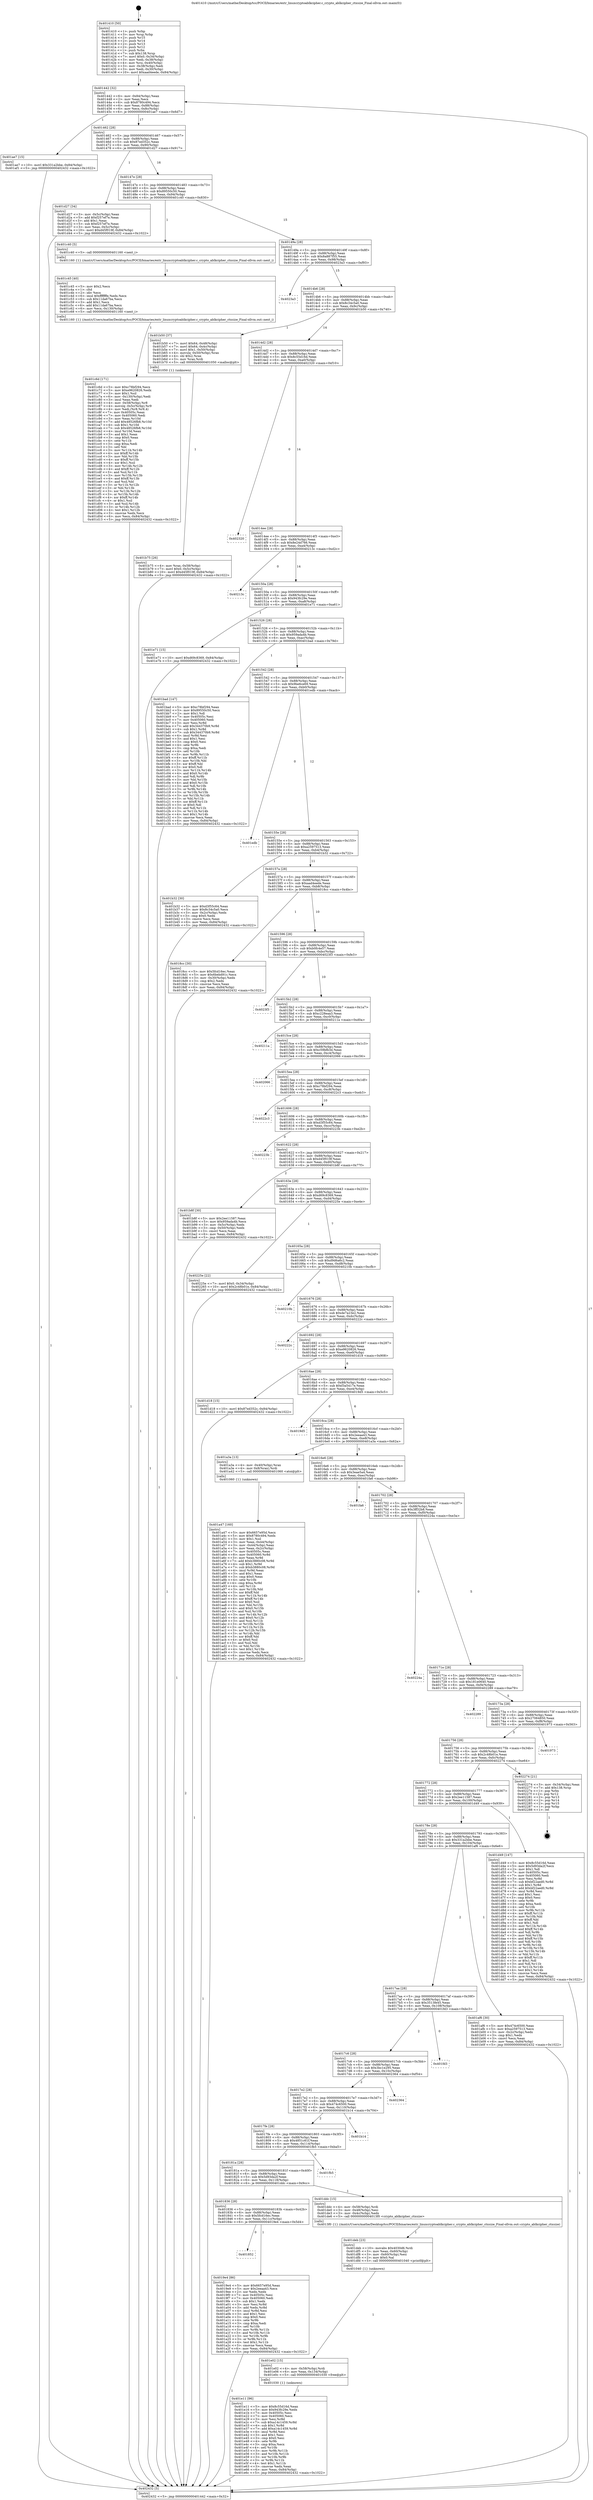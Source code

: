 digraph "0x401410" {
  label = "0x401410 (/mnt/c/Users/mathe/Desktop/tcc/POCII/binaries/extr_linuxcryptoablkcipher.c_crypto_ablkcipher_ctxsize_Final-ollvm.out::main(0))"
  labelloc = "t"
  node[shape=record]

  Entry [label="",width=0.3,height=0.3,shape=circle,fillcolor=black,style=filled]
  "0x401442" [label="{
     0x401442 [32]\l
     | [instrs]\l
     &nbsp;&nbsp;0x401442 \<+6\>: mov -0x84(%rbp),%eax\l
     &nbsp;&nbsp;0x401448 \<+2\>: mov %eax,%ecx\l
     &nbsp;&nbsp;0x40144a \<+6\>: sub $0x8780c494,%ecx\l
     &nbsp;&nbsp;0x401450 \<+6\>: mov %eax,-0x88(%rbp)\l
     &nbsp;&nbsp;0x401456 \<+6\>: mov %ecx,-0x8c(%rbp)\l
     &nbsp;&nbsp;0x40145c \<+6\>: je 0000000000401ae7 \<main+0x6d7\>\l
  }"]
  "0x401ae7" [label="{
     0x401ae7 [15]\l
     | [instrs]\l
     &nbsp;&nbsp;0x401ae7 \<+10\>: movl $0x331a2bbe,-0x84(%rbp)\l
     &nbsp;&nbsp;0x401af1 \<+5\>: jmp 0000000000402432 \<main+0x1022\>\l
  }"]
  "0x401462" [label="{
     0x401462 [28]\l
     | [instrs]\l
     &nbsp;&nbsp;0x401462 \<+5\>: jmp 0000000000401467 \<main+0x57\>\l
     &nbsp;&nbsp;0x401467 \<+6\>: mov -0x88(%rbp),%eax\l
     &nbsp;&nbsp;0x40146d \<+5\>: sub $0x87ed352c,%eax\l
     &nbsp;&nbsp;0x401472 \<+6\>: mov %eax,-0x90(%rbp)\l
     &nbsp;&nbsp;0x401478 \<+6\>: je 0000000000401d27 \<main+0x917\>\l
  }"]
  Exit [label="",width=0.3,height=0.3,shape=circle,fillcolor=black,style=filled,peripheries=2]
  "0x401d27" [label="{
     0x401d27 [34]\l
     | [instrs]\l
     &nbsp;&nbsp;0x401d27 \<+3\>: mov -0x5c(%rbp),%eax\l
     &nbsp;&nbsp;0x401d2a \<+5\>: add $0xf257ef7e,%eax\l
     &nbsp;&nbsp;0x401d2f \<+3\>: add $0x1,%eax\l
     &nbsp;&nbsp;0x401d32 \<+5\>: sub $0xf257ef7e,%eax\l
     &nbsp;&nbsp;0x401d37 \<+3\>: mov %eax,-0x5c(%rbp)\l
     &nbsp;&nbsp;0x401d3a \<+10\>: movl $0xd45f019f,-0x84(%rbp)\l
     &nbsp;&nbsp;0x401d44 \<+5\>: jmp 0000000000402432 \<main+0x1022\>\l
  }"]
  "0x40147e" [label="{
     0x40147e [28]\l
     | [instrs]\l
     &nbsp;&nbsp;0x40147e \<+5\>: jmp 0000000000401483 \<main+0x73\>\l
     &nbsp;&nbsp;0x401483 \<+6\>: mov -0x88(%rbp),%eax\l
     &nbsp;&nbsp;0x401489 \<+5\>: sub $0x89550c50,%eax\l
     &nbsp;&nbsp;0x40148e \<+6\>: mov %eax,-0x94(%rbp)\l
     &nbsp;&nbsp;0x401494 \<+6\>: je 0000000000401c40 \<main+0x830\>\l
  }"]
  "0x401e11" [label="{
     0x401e11 [96]\l
     | [instrs]\l
     &nbsp;&nbsp;0x401e11 \<+5\>: mov $0x8c55d16d,%eax\l
     &nbsp;&nbsp;0x401e16 \<+5\>: mov $0x943fc29e,%edx\l
     &nbsp;&nbsp;0x401e1b \<+7\>: mov 0x40505c,%esi\l
     &nbsp;&nbsp;0x401e22 \<+7\>: mov 0x405060,%ecx\l
     &nbsp;&nbsp;0x401e29 \<+3\>: mov %esi,%r8d\l
     &nbsp;&nbsp;0x401e2c \<+7\>: sub $0xa14c1459,%r8d\l
     &nbsp;&nbsp;0x401e33 \<+4\>: sub $0x1,%r8d\l
     &nbsp;&nbsp;0x401e37 \<+7\>: add $0xa14c1459,%r8d\l
     &nbsp;&nbsp;0x401e3e \<+4\>: imul %r8d,%esi\l
     &nbsp;&nbsp;0x401e42 \<+3\>: and $0x1,%esi\l
     &nbsp;&nbsp;0x401e45 \<+3\>: cmp $0x0,%esi\l
     &nbsp;&nbsp;0x401e48 \<+4\>: sete %r9b\l
     &nbsp;&nbsp;0x401e4c \<+3\>: cmp $0xa,%ecx\l
     &nbsp;&nbsp;0x401e4f \<+4\>: setl %r10b\l
     &nbsp;&nbsp;0x401e53 \<+3\>: mov %r9b,%r11b\l
     &nbsp;&nbsp;0x401e56 \<+3\>: and %r10b,%r11b\l
     &nbsp;&nbsp;0x401e59 \<+3\>: xor %r10b,%r9b\l
     &nbsp;&nbsp;0x401e5c \<+3\>: or %r9b,%r11b\l
     &nbsp;&nbsp;0x401e5f \<+4\>: test $0x1,%r11b\l
     &nbsp;&nbsp;0x401e63 \<+3\>: cmovne %edx,%eax\l
     &nbsp;&nbsp;0x401e66 \<+6\>: mov %eax,-0x84(%rbp)\l
     &nbsp;&nbsp;0x401e6c \<+5\>: jmp 0000000000402432 \<main+0x1022\>\l
  }"]
  "0x401c40" [label="{
     0x401c40 [5]\l
     | [instrs]\l
     &nbsp;&nbsp;0x401c40 \<+5\>: call 0000000000401160 \<next_i\>\l
     | [calls]\l
     &nbsp;&nbsp;0x401160 \{1\} (/mnt/c/Users/mathe/Desktop/tcc/POCII/binaries/extr_linuxcryptoablkcipher.c_crypto_ablkcipher_ctxsize_Final-ollvm.out::next_i)\l
  }"]
  "0x40149a" [label="{
     0x40149a [28]\l
     | [instrs]\l
     &nbsp;&nbsp;0x40149a \<+5\>: jmp 000000000040149f \<main+0x8f\>\l
     &nbsp;&nbsp;0x40149f \<+6\>: mov -0x88(%rbp),%eax\l
     &nbsp;&nbsp;0x4014a5 \<+5\>: sub $0x8a887f55,%eax\l
     &nbsp;&nbsp;0x4014aa \<+6\>: mov %eax,-0x98(%rbp)\l
     &nbsp;&nbsp;0x4014b0 \<+6\>: je 00000000004023a3 \<main+0xf93\>\l
  }"]
  "0x401e02" [label="{
     0x401e02 [15]\l
     | [instrs]\l
     &nbsp;&nbsp;0x401e02 \<+4\>: mov -0x58(%rbp),%rdi\l
     &nbsp;&nbsp;0x401e06 \<+6\>: mov %eax,-0x134(%rbp)\l
     &nbsp;&nbsp;0x401e0c \<+5\>: call 0000000000401030 \<free@plt\>\l
     | [calls]\l
     &nbsp;&nbsp;0x401030 \{1\} (unknown)\l
  }"]
  "0x4023a3" [label="{
     0x4023a3\l
  }", style=dashed]
  "0x4014b6" [label="{
     0x4014b6 [28]\l
     | [instrs]\l
     &nbsp;&nbsp;0x4014b6 \<+5\>: jmp 00000000004014bb \<main+0xab\>\l
     &nbsp;&nbsp;0x4014bb \<+6\>: mov -0x88(%rbp),%eax\l
     &nbsp;&nbsp;0x4014c1 \<+5\>: sub $0x8c34c5a0,%eax\l
     &nbsp;&nbsp;0x4014c6 \<+6\>: mov %eax,-0x9c(%rbp)\l
     &nbsp;&nbsp;0x4014cc \<+6\>: je 0000000000401b50 \<main+0x740\>\l
  }"]
  "0x401deb" [label="{
     0x401deb [23]\l
     | [instrs]\l
     &nbsp;&nbsp;0x401deb \<+10\>: movabs $0x4030d6,%rdi\l
     &nbsp;&nbsp;0x401df5 \<+3\>: mov %eax,-0x60(%rbp)\l
     &nbsp;&nbsp;0x401df8 \<+3\>: mov -0x60(%rbp),%esi\l
     &nbsp;&nbsp;0x401dfb \<+2\>: mov $0x0,%al\l
     &nbsp;&nbsp;0x401dfd \<+5\>: call 0000000000401040 \<printf@plt\>\l
     | [calls]\l
     &nbsp;&nbsp;0x401040 \{1\} (unknown)\l
  }"]
  "0x401b50" [label="{
     0x401b50 [37]\l
     | [instrs]\l
     &nbsp;&nbsp;0x401b50 \<+7\>: movl $0x64,-0x48(%rbp)\l
     &nbsp;&nbsp;0x401b57 \<+7\>: movl $0x64,-0x4c(%rbp)\l
     &nbsp;&nbsp;0x401b5e \<+7\>: movl $0x1,-0x50(%rbp)\l
     &nbsp;&nbsp;0x401b65 \<+4\>: movslq -0x50(%rbp),%rax\l
     &nbsp;&nbsp;0x401b69 \<+4\>: shl $0x2,%rax\l
     &nbsp;&nbsp;0x401b6d \<+3\>: mov %rax,%rdi\l
     &nbsp;&nbsp;0x401b70 \<+5\>: call 0000000000401050 \<malloc@plt\>\l
     | [calls]\l
     &nbsp;&nbsp;0x401050 \{1\} (unknown)\l
  }"]
  "0x4014d2" [label="{
     0x4014d2 [28]\l
     | [instrs]\l
     &nbsp;&nbsp;0x4014d2 \<+5\>: jmp 00000000004014d7 \<main+0xc7\>\l
     &nbsp;&nbsp;0x4014d7 \<+6\>: mov -0x88(%rbp),%eax\l
     &nbsp;&nbsp;0x4014dd \<+5\>: sub $0x8c55d16d,%eax\l
     &nbsp;&nbsp;0x4014e2 \<+6\>: mov %eax,-0xa0(%rbp)\l
     &nbsp;&nbsp;0x4014e8 \<+6\>: je 0000000000402320 \<main+0xf10\>\l
  }"]
  "0x401c6d" [label="{
     0x401c6d [171]\l
     | [instrs]\l
     &nbsp;&nbsp;0x401c6d \<+5\>: mov $0xc78bf294,%ecx\l
     &nbsp;&nbsp;0x401c72 \<+5\>: mov $0xe9620826,%edx\l
     &nbsp;&nbsp;0x401c77 \<+3\>: mov $0x1,%sil\l
     &nbsp;&nbsp;0x401c7a \<+6\>: mov -0x130(%rbp),%edi\l
     &nbsp;&nbsp;0x401c80 \<+3\>: imul %eax,%edi\l
     &nbsp;&nbsp;0x401c83 \<+4\>: mov -0x58(%rbp),%r8\l
     &nbsp;&nbsp;0x401c87 \<+4\>: movslq -0x5c(%rbp),%r9\l
     &nbsp;&nbsp;0x401c8b \<+4\>: mov %edi,(%r8,%r9,4)\l
     &nbsp;&nbsp;0x401c8f \<+7\>: mov 0x40505c,%eax\l
     &nbsp;&nbsp;0x401c96 \<+7\>: mov 0x405060,%edi\l
     &nbsp;&nbsp;0x401c9d \<+3\>: mov %eax,%r10d\l
     &nbsp;&nbsp;0x401ca0 \<+7\>: add $0x48526fb8,%r10d\l
     &nbsp;&nbsp;0x401ca7 \<+4\>: sub $0x1,%r10d\l
     &nbsp;&nbsp;0x401cab \<+7\>: sub $0x48526fb8,%r10d\l
     &nbsp;&nbsp;0x401cb2 \<+4\>: imul %r10d,%eax\l
     &nbsp;&nbsp;0x401cb6 \<+3\>: and $0x1,%eax\l
     &nbsp;&nbsp;0x401cb9 \<+3\>: cmp $0x0,%eax\l
     &nbsp;&nbsp;0x401cbc \<+4\>: sete %r11b\l
     &nbsp;&nbsp;0x401cc0 \<+3\>: cmp $0xa,%edi\l
     &nbsp;&nbsp;0x401cc3 \<+3\>: setl %bl\l
     &nbsp;&nbsp;0x401cc6 \<+3\>: mov %r11b,%r14b\l
     &nbsp;&nbsp;0x401cc9 \<+4\>: xor $0xff,%r14b\l
     &nbsp;&nbsp;0x401ccd \<+3\>: mov %bl,%r15b\l
     &nbsp;&nbsp;0x401cd0 \<+4\>: xor $0xff,%r15b\l
     &nbsp;&nbsp;0x401cd4 \<+4\>: xor $0x1,%sil\l
     &nbsp;&nbsp;0x401cd8 \<+3\>: mov %r14b,%r12b\l
     &nbsp;&nbsp;0x401cdb \<+4\>: and $0xff,%r12b\l
     &nbsp;&nbsp;0x401cdf \<+3\>: and %sil,%r11b\l
     &nbsp;&nbsp;0x401ce2 \<+3\>: mov %r15b,%r13b\l
     &nbsp;&nbsp;0x401ce5 \<+4\>: and $0xff,%r13b\l
     &nbsp;&nbsp;0x401ce9 \<+3\>: and %sil,%bl\l
     &nbsp;&nbsp;0x401cec \<+3\>: or %r11b,%r12b\l
     &nbsp;&nbsp;0x401cef \<+3\>: or %bl,%r13b\l
     &nbsp;&nbsp;0x401cf2 \<+3\>: xor %r13b,%r12b\l
     &nbsp;&nbsp;0x401cf5 \<+3\>: or %r15b,%r14b\l
     &nbsp;&nbsp;0x401cf8 \<+4\>: xor $0xff,%r14b\l
     &nbsp;&nbsp;0x401cfc \<+4\>: or $0x1,%sil\l
     &nbsp;&nbsp;0x401d00 \<+3\>: and %sil,%r14b\l
     &nbsp;&nbsp;0x401d03 \<+3\>: or %r14b,%r12b\l
     &nbsp;&nbsp;0x401d06 \<+4\>: test $0x1,%r12b\l
     &nbsp;&nbsp;0x401d0a \<+3\>: cmovne %edx,%ecx\l
     &nbsp;&nbsp;0x401d0d \<+6\>: mov %ecx,-0x84(%rbp)\l
     &nbsp;&nbsp;0x401d13 \<+5\>: jmp 0000000000402432 \<main+0x1022\>\l
  }"]
  "0x402320" [label="{
     0x402320\l
  }", style=dashed]
  "0x4014ee" [label="{
     0x4014ee [28]\l
     | [instrs]\l
     &nbsp;&nbsp;0x4014ee \<+5\>: jmp 00000000004014f3 \<main+0xe3\>\l
     &nbsp;&nbsp;0x4014f3 \<+6\>: mov -0x88(%rbp),%eax\l
     &nbsp;&nbsp;0x4014f9 \<+5\>: sub $0x8e24d766,%eax\l
     &nbsp;&nbsp;0x4014fe \<+6\>: mov %eax,-0xa4(%rbp)\l
     &nbsp;&nbsp;0x401504 \<+6\>: je 000000000040213c \<main+0xd2c\>\l
  }"]
  "0x401c45" [label="{
     0x401c45 [40]\l
     | [instrs]\l
     &nbsp;&nbsp;0x401c45 \<+5\>: mov $0x2,%ecx\l
     &nbsp;&nbsp;0x401c4a \<+1\>: cltd\l
     &nbsp;&nbsp;0x401c4b \<+2\>: idiv %ecx\l
     &nbsp;&nbsp;0x401c4d \<+6\>: imul $0xfffffffe,%edx,%ecx\l
     &nbsp;&nbsp;0x401c53 \<+6\>: sub $0x11da67ba,%ecx\l
     &nbsp;&nbsp;0x401c59 \<+3\>: add $0x1,%ecx\l
     &nbsp;&nbsp;0x401c5c \<+6\>: add $0x11da67ba,%ecx\l
     &nbsp;&nbsp;0x401c62 \<+6\>: mov %ecx,-0x130(%rbp)\l
     &nbsp;&nbsp;0x401c68 \<+5\>: call 0000000000401160 \<next_i\>\l
     | [calls]\l
     &nbsp;&nbsp;0x401160 \{1\} (/mnt/c/Users/mathe/Desktop/tcc/POCII/binaries/extr_linuxcryptoablkcipher.c_crypto_ablkcipher_ctxsize_Final-ollvm.out::next_i)\l
  }"]
  "0x40213c" [label="{
     0x40213c\l
  }", style=dashed]
  "0x40150a" [label="{
     0x40150a [28]\l
     | [instrs]\l
     &nbsp;&nbsp;0x40150a \<+5\>: jmp 000000000040150f \<main+0xff\>\l
     &nbsp;&nbsp;0x40150f \<+6\>: mov -0x88(%rbp),%eax\l
     &nbsp;&nbsp;0x401515 \<+5\>: sub $0x943fc29e,%eax\l
     &nbsp;&nbsp;0x40151a \<+6\>: mov %eax,-0xa8(%rbp)\l
     &nbsp;&nbsp;0x401520 \<+6\>: je 0000000000401e71 \<main+0xa61\>\l
  }"]
  "0x401b75" [label="{
     0x401b75 [26]\l
     | [instrs]\l
     &nbsp;&nbsp;0x401b75 \<+4\>: mov %rax,-0x58(%rbp)\l
     &nbsp;&nbsp;0x401b79 \<+7\>: movl $0x0,-0x5c(%rbp)\l
     &nbsp;&nbsp;0x401b80 \<+10\>: movl $0xd45f019f,-0x84(%rbp)\l
     &nbsp;&nbsp;0x401b8a \<+5\>: jmp 0000000000402432 \<main+0x1022\>\l
  }"]
  "0x401e71" [label="{
     0x401e71 [15]\l
     | [instrs]\l
     &nbsp;&nbsp;0x401e71 \<+10\>: movl $0xd69c8369,-0x84(%rbp)\l
     &nbsp;&nbsp;0x401e7b \<+5\>: jmp 0000000000402432 \<main+0x1022\>\l
  }"]
  "0x401526" [label="{
     0x401526 [28]\l
     | [instrs]\l
     &nbsp;&nbsp;0x401526 \<+5\>: jmp 000000000040152b \<main+0x11b\>\l
     &nbsp;&nbsp;0x40152b \<+6\>: mov -0x88(%rbp),%eax\l
     &nbsp;&nbsp;0x401531 \<+5\>: sub $0x959ada4b,%eax\l
     &nbsp;&nbsp;0x401536 \<+6\>: mov %eax,-0xac(%rbp)\l
     &nbsp;&nbsp;0x40153c \<+6\>: je 0000000000401bad \<main+0x79d\>\l
  }"]
  "0x401a47" [label="{
     0x401a47 [160]\l
     | [instrs]\l
     &nbsp;&nbsp;0x401a47 \<+5\>: mov $0x6657e95d,%ecx\l
     &nbsp;&nbsp;0x401a4c \<+5\>: mov $0x8780c494,%edx\l
     &nbsp;&nbsp;0x401a51 \<+3\>: mov $0x1,%sil\l
     &nbsp;&nbsp;0x401a54 \<+3\>: mov %eax,-0x44(%rbp)\l
     &nbsp;&nbsp;0x401a57 \<+3\>: mov -0x44(%rbp),%eax\l
     &nbsp;&nbsp;0x401a5a \<+3\>: mov %eax,-0x2c(%rbp)\l
     &nbsp;&nbsp;0x401a5d \<+7\>: mov 0x40505c,%eax\l
     &nbsp;&nbsp;0x401a64 \<+8\>: mov 0x405060,%r8d\l
     &nbsp;&nbsp;0x401a6c \<+3\>: mov %eax,%r9d\l
     &nbsp;&nbsp;0x401a6f \<+7\>: add $0xb3880c08,%r9d\l
     &nbsp;&nbsp;0x401a76 \<+4\>: sub $0x1,%r9d\l
     &nbsp;&nbsp;0x401a7a \<+7\>: sub $0xb3880c08,%r9d\l
     &nbsp;&nbsp;0x401a81 \<+4\>: imul %r9d,%eax\l
     &nbsp;&nbsp;0x401a85 \<+3\>: and $0x1,%eax\l
     &nbsp;&nbsp;0x401a88 \<+3\>: cmp $0x0,%eax\l
     &nbsp;&nbsp;0x401a8b \<+4\>: sete %r10b\l
     &nbsp;&nbsp;0x401a8f \<+4\>: cmp $0xa,%r8d\l
     &nbsp;&nbsp;0x401a93 \<+4\>: setl %r11b\l
     &nbsp;&nbsp;0x401a97 \<+3\>: mov %r10b,%bl\l
     &nbsp;&nbsp;0x401a9a \<+3\>: xor $0xff,%bl\l
     &nbsp;&nbsp;0x401a9d \<+3\>: mov %r11b,%r14b\l
     &nbsp;&nbsp;0x401aa0 \<+4\>: xor $0xff,%r14b\l
     &nbsp;&nbsp;0x401aa4 \<+4\>: xor $0x0,%sil\l
     &nbsp;&nbsp;0x401aa8 \<+3\>: mov %bl,%r15b\l
     &nbsp;&nbsp;0x401aab \<+4\>: and $0x0,%r15b\l
     &nbsp;&nbsp;0x401aaf \<+3\>: and %sil,%r10b\l
     &nbsp;&nbsp;0x401ab2 \<+3\>: mov %r14b,%r12b\l
     &nbsp;&nbsp;0x401ab5 \<+4\>: and $0x0,%r12b\l
     &nbsp;&nbsp;0x401ab9 \<+3\>: and %sil,%r11b\l
     &nbsp;&nbsp;0x401abc \<+3\>: or %r10b,%r15b\l
     &nbsp;&nbsp;0x401abf \<+3\>: or %r11b,%r12b\l
     &nbsp;&nbsp;0x401ac2 \<+3\>: xor %r12b,%r15b\l
     &nbsp;&nbsp;0x401ac5 \<+3\>: or %r14b,%bl\l
     &nbsp;&nbsp;0x401ac8 \<+3\>: xor $0xff,%bl\l
     &nbsp;&nbsp;0x401acb \<+4\>: or $0x0,%sil\l
     &nbsp;&nbsp;0x401acf \<+3\>: and %sil,%bl\l
     &nbsp;&nbsp;0x401ad2 \<+3\>: or %bl,%r15b\l
     &nbsp;&nbsp;0x401ad5 \<+4\>: test $0x1,%r15b\l
     &nbsp;&nbsp;0x401ad9 \<+3\>: cmovne %edx,%ecx\l
     &nbsp;&nbsp;0x401adc \<+6\>: mov %ecx,-0x84(%rbp)\l
     &nbsp;&nbsp;0x401ae2 \<+5\>: jmp 0000000000402432 \<main+0x1022\>\l
  }"]
  "0x401bad" [label="{
     0x401bad [147]\l
     | [instrs]\l
     &nbsp;&nbsp;0x401bad \<+5\>: mov $0xc78bf294,%eax\l
     &nbsp;&nbsp;0x401bb2 \<+5\>: mov $0x89550c50,%ecx\l
     &nbsp;&nbsp;0x401bb7 \<+2\>: mov $0x1,%dl\l
     &nbsp;&nbsp;0x401bb9 \<+7\>: mov 0x40505c,%esi\l
     &nbsp;&nbsp;0x401bc0 \<+7\>: mov 0x405060,%edi\l
     &nbsp;&nbsp;0x401bc7 \<+3\>: mov %esi,%r8d\l
     &nbsp;&nbsp;0x401bca \<+7\>: add $0x344370b9,%r8d\l
     &nbsp;&nbsp;0x401bd1 \<+4\>: sub $0x1,%r8d\l
     &nbsp;&nbsp;0x401bd5 \<+7\>: sub $0x344370b9,%r8d\l
     &nbsp;&nbsp;0x401bdc \<+4\>: imul %r8d,%esi\l
     &nbsp;&nbsp;0x401be0 \<+3\>: and $0x1,%esi\l
     &nbsp;&nbsp;0x401be3 \<+3\>: cmp $0x0,%esi\l
     &nbsp;&nbsp;0x401be6 \<+4\>: sete %r9b\l
     &nbsp;&nbsp;0x401bea \<+3\>: cmp $0xa,%edi\l
     &nbsp;&nbsp;0x401bed \<+4\>: setl %r10b\l
     &nbsp;&nbsp;0x401bf1 \<+3\>: mov %r9b,%r11b\l
     &nbsp;&nbsp;0x401bf4 \<+4\>: xor $0xff,%r11b\l
     &nbsp;&nbsp;0x401bf8 \<+3\>: mov %r10b,%bl\l
     &nbsp;&nbsp;0x401bfb \<+3\>: xor $0xff,%bl\l
     &nbsp;&nbsp;0x401bfe \<+3\>: xor $0x0,%dl\l
     &nbsp;&nbsp;0x401c01 \<+3\>: mov %r11b,%r14b\l
     &nbsp;&nbsp;0x401c04 \<+4\>: and $0x0,%r14b\l
     &nbsp;&nbsp;0x401c08 \<+3\>: and %dl,%r9b\l
     &nbsp;&nbsp;0x401c0b \<+3\>: mov %bl,%r15b\l
     &nbsp;&nbsp;0x401c0e \<+4\>: and $0x0,%r15b\l
     &nbsp;&nbsp;0x401c12 \<+3\>: and %dl,%r10b\l
     &nbsp;&nbsp;0x401c15 \<+3\>: or %r9b,%r14b\l
     &nbsp;&nbsp;0x401c18 \<+3\>: or %r10b,%r15b\l
     &nbsp;&nbsp;0x401c1b \<+3\>: xor %r15b,%r14b\l
     &nbsp;&nbsp;0x401c1e \<+3\>: or %bl,%r11b\l
     &nbsp;&nbsp;0x401c21 \<+4\>: xor $0xff,%r11b\l
     &nbsp;&nbsp;0x401c25 \<+3\>: or $0x0,%dl\l
     &nbsp;&nbsp;0x401c28 \<+3\>: and %dl,%r11b\l
     &nbsp;&nbsp;0x401c2b \<+3\>: or %r11b,%r14b\l
     &nbsp;&nbsp;0x401c2e \<+4\>: test $0x1,%r14b\l
     &nbsp;&nbsp;0x401c32 \<+3\>: cmovne %ecx,%eax\l
     &nbsp;&nbsp;0x401c35 \<+6\>: mov %eax,-0x84(%rbp)\l
     &nbsp;&nbsp;0x401c3b \<+5\>: jmp 0000000000402432 \<main+0x1022\>\l
  }"]
  "0x401542" [label="{
     0x401542 [28]\l
     | [instrs]\l
     &nbsp;&nbsp;0x401542 \<+5\>: jmp 0000000000401547 \<main+0x137\>\l
     &nbsp;&nbsp;0x401547 \<+6\>: mov -0x88(%rbp),%eax\l
     &nbsp;&nbsp;0x40154d \<+5\>: sub $0x9be6ce69,%eax\l
     &nbsp;&nbsp;0x401552 \<+6\>: mov %eax,-0xb0(%rbp)\l
     &nbsp;&nbsp;0x401558 \<+6\>: je 0000000000401edb \<main+0xacb\>\l
  }"]
  "0x401852" [label="{
     0x401852\l
  }", style=dashed]
  "0x401edb" [label="{
     0x401edb\l
  }", style=dashed]
  "0x40155e" [label="{
     0x40155e [28]\l
     | [instrs]\l
     &nbsp;&nbsp;0x40155e \<+5\>: jmp 0000000000401563 \<main+0x153\>\l
     &nbsp;&nbsp;0x401563 \<+6\>: mov -0x88(%rbp),%eax\l
     &nbsp;&nbsp;0x401569 \<+5\>: sub $0xa2597513,%eax\l
     &nbsp;&nbsp;0x40156e \<+6\>: mov %eax,-0xb4(%rbp)\l
     &nbsp;&nbsp;0x401574 \<+6\>: je 0000000000401b32 \<main+0x722\>\l
  }"]
  "0x4019e4" [label="{
     0x4019e4 [86]\l
     | [instrs]\l
     &nbsp;&nbsp;0x4019e4 \<+5\>: mov $0x6657e95d,%eax\l
     &nbsp;&nbsp;0x4019e9 \<+5\>: mov $0x2eeaa43,%ecx\l
     &nbsp;&nbsp;0x4019ee \<+2\>: xor %edx,%edx\l
     &nbsp;&nbsp;0x4019f0 \<+7\>: mov 0x40505c,%esi\l
     &nbsp;&nbsp;0x4019f7 \<+7\>: mov 0x405060,%edi\l
     &nbsp;&nbsp;0x4019fe \<+3\>: sub $0x1,%edx\l
     &nbsp;&nbsp;0x401a01 \<+3\>: mov %esi,%r8d\l
     &nbsp;&nbsp;0x401a04 \<+3\>: add %edx,%r8d\l
     &nbsp;&nbsp;0x401a07 \<+4\>: imul %r8d,%esi\l
     &nbsp;&nbsp;0x401a0b \<+3\>: and $0x1,%esi\l
     &nbsp;&nbsp;0x401a0e \<+3\>: cmp $0x0,%esi\l
     &nbsp;&nbsp;0x401a11 \<+4\>: sete %r9b\l
     &nbsp;&nbsp;0x401a15 \<+3\>: cmp $0xa,%edi\l
     &nbsp;&nbsp;0x401a18 \<+4\>: setl %r10b\l
     &nbsp;&nbsp;0x401a1c \<+3\>: mov %r9b,%r11b\l
     &nbsp;&nbsp;0x401a1f \<+3\>: and %r10b,%r11b\l
     &nbsp;&nbsp;0x401a22 \<+3\>: xor %r10b,%r9b\l
     &nbsp;&nbsp;0x401a25 \<+3\>: or %r9b,%r11b\l
     &nbsp;&nbsp;0x401a28 \<+4\>: test $0x1,%r11b\l
     &nbsp;&nbsp;0x401a2c \<+3\>: cmovne %ecx,%eax\l
     &nbsp;&nbsp;0x401a2f \<+6\>: mov %eax,-0x84(%rbp)\l
     &nbsp;&nbsp;0x401a35 \<+5\>: jmp 0000000000402432 \<main+0x1022\>\l
  }"]
  "0x401b32" [label="{
     0x401b32 [30]\l
     | [instrs]\l
     &nbsp;&nbsp;0x401b32 \<+5\>: mov $0xd3f55c64,%eax\l
     &nbsp;&nbsp;0x401b37 \<+5\>: mov $0x8c34c5a0,%ecx\l
     &nbsp;&nbsp;0x401b3c \<+3\>: mov -0x2c(%rbp),%edx\l
     &nbsp;&nbsp;0x401b3f \<+3\>: cmp $0x0,%edx\l
     &nbsp;&nbsp;0x401b42 \<+3\>: cmove %ecx,%eax\l
     &nbsp;&nbsp;0x401b45 \<+6\>: mov %eax,-0x84(%rbp)\l
     &nbsp;&nbsp;0x401b4b \<+5\>: jmp 0000000000402432 \<main+0x1022\>\l
  }"]
  "0x40157a" [label="{
     0x40157a [28]\l
     | [instrs]\l
     &nbsp;&nbsp;0x40157a \<+5\>: jmp 000000000040157f \<main+0x16f\>\l
     &nbsp;&nbsp;0x40157f \<+6\>: mov -0x88(%rbp),%eax\l
     &nbsp;&nbsp;0x401585 \<+5\>: sub $0xaad4eede,%eax\l
     &nbsp;&nbsp;0x40158a \<+6\>: mov %eax,-0xb8(%rbp)\l
     &nbsp;&nbsp;0x401590 \<+6\>: je 00000000004018cc \<main+0x4bc\>\l
  }"]
  "0x401836" [label="{
     0x401836 [28]\l
     | [instrs]\l
     &nbsp;&nbsp;0x401836 \<+5\>: jmp 000000000040183b \<main+0x42b\>\l
     &nbsp;&nbsp;0x40183b \<+6\>: mov -0x88(%rbp),%eax\l
     &nbsp;&nbsp;0x401841 \<+5\>: sub $0x5fcd16ec,%eax\l
     &nbsp;&nbsp;0x401846 \<+6\>: mov %eax,-0x11c(%rbp)\l
     &nbsp;&nbsp;0x40184c \<+6\>: je 00000000004019e4 \<main+0x5d4\>\l
  }"]
  "0x4018cc" [label="{
     0x4018cc [30]\l
     | [instrs]\l
     &nbsp;&nbsp;0x4018cc \<+5\>: mov $0x5fcd16ec,%eax\l
     &nbsp;&nbsp;0x4018d1 \<+5\>: mov $0x6bebd91c,%ecx\l
     &nbsp;&nbsp;0x4018d6 \<+3\>: mov -0x30(%rbp),%edx\l
     &nbsp;&nbsp;0x4018d9 \<+3\>: cmp $0x2,%edx\l
     &nbsp;&nbsp;0x4018dc \<+3\>: cmovne %ecx,%eax\l
     &nbsp;&nbsp;0x4018df \<+6\>: mov %eax,-0x84(%rbp)\l
     &nbsp;&nbsp;0x4018e5 \<+5\>: jmp 0000000000402432 \<main+0x1022\>\l
  }"]
  "0x401596" [label="{
     0x401596 [28]\l
     | [instrs]\l
     &nbsp;&nbsp;0x401596 \<+5\>: jmp 000000000040159b \<main+0x18b\>\l
     &nbsp;&nbsp;0x40159b \<+6\>: mov -0x88(%rbp),%eax\l
     &nbsp;&nbsp;0x4015a1 \<+5\>: sub $0xb0fc4e57,%eax\l
     &nbsp;&nbsp;0x4015a6 \<+6\>: mov %eax,-0xbc(%rbp)\l
     &nbsp;&nbsp;0x4015ac \<+6\>: je 00000000004023f3 \<main+0xfe3\>\l
  }"]
  "0x402432" [label="{
     0x402432 [5]\l
     | [instrs]\l
     &nbsp;&nbsp;0x402432 \<+5\>: jmp 0000000000401442 \<main+0x32\>\l
  }"]
  "0x401410" [label="{
     0x401410 [50]\l
     | [instrs]\l
     &nbsp;&nbsp;0x401410 \<+1\>: push %rbp\l
     &nbsp;&nbsp;0x401411 \<+3\>: mov %rsp,%rbp\l
     &nbsp;&nbsp;0x401414 \<+2\>: push %r15\l
     &nbsp;&nbsp;0x401416 \<+2\>: push %r14\l
     &nbsp;&nbsp;0x401418 \<+2\>: push %r13\l
     &nbsp;&nbsp;0x40141a \<+2\>: push %r12\l
     &nbsp;&nbsp;0x40141c \<+1\>: push %rbx\l
     &nbsp;&nbsp;0x40141d \<+7\>: sub $0x138,%rsp\l
     &nbsp;&nbsp;0x401424 \<+7\>: movl $0x0,-0x34(%rbp)\l
     &nbsp;&nbsp;0x40142b \<+3\>: mov %edi,-0x38(%rbp)\l
     &nbsp;&nbsp;0x40142e \<+4\>: mov %rsi,-0x40(%rbp)\l
     &nbsp;&nbsp;0x401432 \<+3\>: mov -0x38(%rbp),%edi\l
     &nbsp;&nbsp;0x401435 \<+3\>: mov %edi,-0x30(%rbp)\l
     &nbsp;&nbsp;0x401438 \<+10\>: movl $0xaad4eede,-0x84(%rbp)\l
  }"]
  "0x401ddc" [label="{
     0x401ddc [15]\l
     | [instrs]\l
     &nbsp;&nbsp;0x401ddc \<+4\>: mov -0x58(%rbp),%rdi\l
     &nbsp;&nbsp;0x401de0 \<+3\>: mov -0x48(%rbp),%esi\l
     &nbsp;&nbsp;0x401de3 \<+3\>: mov -0x4c(%rbp),%edx\l
     &nbsp;&nbsp;0x401de6 \<+5\>: call 00000000004013f0 \<crypto_ablkcipher_ctxsize\>\l
     | [calls]\l
     &nbsp;&nbsp;0x4013f0 \{1\} (/mnt/c/Users/mathe/Desktop/tcc/POCII/binaries/extr_linuxcryptoablkcipher.c_crypto_ablkcipher_ctxsize_Final-ollvm.out::crypto_ablkcipher_ctxsize)\l
  }"]
  "0x4023f3" [label="{
     0x4023f3\l
  }", style=dashed]
  "0x4015b2" [label="{
     0x4015b2 [28]\l
     | [instrs]\l
     &nbsp;&nbsp;0x4015b2 \<+5\>: jmp 00000000004015b7 \<main+0x1a7\>\l
     &nbsp;&nbsp;0x4015b7 \<+6\>: mov -0x88(%rbp),%eax\l
     &nbsp;&nbsp;0x4015bd \<+5\>: sub $0xc228eaa3,%eax\l
     &nbsp;&nbsp;0x4015c2 \<+6\>: mov %eax,-0xc0(%rbp)\l
     &nbsp;&nbsp;0x4015c8 \<+6\>: je 000000000040211a \<main+0xd0a\>\l
  }"]
  "0x40181a" [label="{
     0x40181a [28]\l
     | [instrs]\l
     &nbsp;&nbsp;0x40181a \<+5\>: jmp 000000000040181f \<main+0x40f\>\l
     &nbsp;&nbsp;0x40181f \<+6\>: mov -0x88(%rbp),%eax\l
     &nbsp;&nbsp;0x401825 \<+5\>: sub $0x5d93da2f,%eax\l
     &nbsp;&nbsp;0x40182a \<+6\>: mov %eax,-0x118(%rbp)\l
     &nbsp;&nbsp;0x401830 \<+6\>: je 0000000000401ddc \<main+0x9cc\>\l
  }"]
  "0x40211a" [label="{
     0x40211a\l
  }", style=dashed]
  "0x4015ce" [label="{
     0x4015ce [28]\l
     | [instrs]\l
     &nbsp;&nbsp;0x4015ce \<+5\>: jmp 00000000004015d3 \<main+0x1c3\>\l
     &nbsp;&nbsp;0x4015d3 \<+6\>: mov -0x88(%rbp),%eax\l
     &nbsp;&nbsp;0x4015d9 \<+5\>: sub $0xc59bfb3d,%eax\l
     &nbsp;&nbsp;0x4015de \<+6\>: mov %eax,-0xc4(%rbp)\l
     &nbsp;&nbsp;0x4015e4 \<+6\>: je 0000000000402066 \<main+0xc56\>\l
  }"]
  "0x401fb5" [label="{
     0x401fb5\l
  }", style=dashed]
  "0x402066" [label="{
     0x402066\l
  }", style=dashed]
  "0x4015ea" [label="{
     0x4015ea [28]\l
     | [instrs]\l
     &nbsp;&nbsp;0x4015ea \<+5\>: jmp 00000000004015ef \<main+0x1df\>\l
     &nbsp;&nbsp;0x4015ef \<+6\>: mov -0x88(%rbp),%eax\l
     &nbsp;&nbsp;0x4015f5 \<+5\>: sub $0xc78bf294,%eax\l
     &nbsp;&nbsp;0x4015fa \<+6\>: mov %eax,-0xc8(%rbp)\l
     &nbsp;&nbsp;0x401600 \<+6\>: je 00000000004022c3 \<main+0xeb3\>\l
  }"]
  "0x4017fe" [label="{
     0x4017fe [28]\l
     | [instrs]\l
     &nbsp;&nbsp;0x4017fe \<+5\>: jmp 0000000000401803 \<main+0x3f3\>\l
     &nbsp;&nbsp;0x401803 \<+6\>: mov -0x88(%rbp),%eax\l
     &nbsp;&nbsp;0x401809 \<+5\>: sub $0x4851c61f,%eax\l
     &nbsp;&nbsp;0x40180e \<+6\>: mov %eax,-0x114(%rbp)\l
     &nbsp;&nbsp;0x401814 \<+6\>: je 0000000000401fb5 \<main+0xba5\>\l
  }"]
  "0x4022c3" [label="{
     0x4022c3\l
  }", style=dashed]
  "0x401606" [label="{
     0x401606 [28]\l
     | [instrs]\l
     &nbsp;&nbsp;0x401606 \<+5\>: jmp 000000000040160b \<main+0x1fb\>\l
     &nbsp;&nbsp;0x40160b \<+6\>: mov -0x88(%rbp),%eax\l
     &nbsp;&nbsp;0x401611 \<+5\>: sub $0xd3f55c64,%eax\l
     &nbsp;&nbsp;0x401616 \<+6\>: mov %eax,-0xcc(%rbp)\l
     &nbsp;&nbsp;0x40161c \<+6\>: je 000000000040223b \<main+0xe2b\>\l
  }"]
  "0x401b14" [label="{
     0x401b14\l
  }", style=dashed]
  "0x40223b" [label="{
     0x40223b\l
  }", style=dashed]
  "0x401622" [label="{
     0x401622 [28]\l
     | [instrs]\l
     &nbsp;&nbsp;0x401622 \<+5\>: jmp 0000000000401627 \<main+0x217\>\l
     &nbsp;&nbsp;0x401627 \<+6\>: mov -0x88(%rbp),%eax\l
     &nbsp;&nbsp;0x40162d \<+5\>: sub $0xd45f019f,%eax\l
     &nbsp;&nbsp;0x401632 \<+6\>: mov %eax,-0xd0(%rbp)\l
     &nbsp;&nbsp;0x401638 \<+6\>: je 0000000000401b8f \<main+0x77f\>\l
  }"]
  "0x4017e2" [label="{
     0x4017e2 [28]\l
     | [instrs]\l
     &nbsp;&nbsp;0x4017e2 \<+5\>: jmp 00000000004017e7 \<main+0x3d7\>\l
     &nbsp;&nbsp;0x4017e7 \<+6\>: mov -0x88(%rbp),%eax\l
     &nbsp;&nbsp;0x4017ed \<+5\>: sub $0x474c6500,%eax\l
     &nbsp;&nbsp;0x4017f2 \<+6\>: mov %eax,-0x110(%rbp)\l
     &nbsp;&nbsp;0x4017f8 \<+6\>: je 0000000000401b14 \<main+0x704\>\l
  }"]
  "0x401b8f" [label="{
     0x401b8f [30]\l
     | [instrs]\l
     &nbsp;&nbsp;0x401b8f \<+5\>: mov $0x2ee11587,%eax\l
     &nbsp;&nbsp;0x401b94 \<+5\>: mov $0x959ada4b,%ecx\l
     &nbsp;&nbsp;0x401b99 \<+3\>: mov -0x5c(%rbp),%edx\l
     &nbsp;&nbsp;0x401b9c \<+3\>: cmp -0x50(%rbp),%edx\l
     &nbsp;&nbsp;0x401b9f \<+3\>: cmovl %ecx,%eax\l
     &nbsp;&nbsp;0x401ba2 \<+6\>: mov %eax,-0x84(%rbp)\l
     &nbsp;&nbsp;0x401ba8 \<+5\>: jmp 0000000000402432 \<main+0x1022\>\l
  }"]
  "0x40163e" [label="{
     0x40163e [28]\l
     | [instrs]\l
     &nbsp;&nbsp;0x40163e \<+5\>: jmp 0000000000401643 \<main+0x233\>\l
     &nbsp;&nbsp;0x401643 \<+6\>: mov -0x88(%rbp),%eax\l
     &nbsp;&nbsp;0x401649 \<+5\>: sub $0xd69c8369,%eax\l
     &nbsp;&nbsp;0x40164e \<+6\>: mov %eax,-0xd4(%rbp)\l
     &nbsp;&nbsp;0x401654 \<+6\>: je 000000000040225e \<main+0xe4e\>\l
  }"]
  "0x402364" [label="{
     0x402364\l
  }", style=dashed]
  "0x40225e" [label="{
     0x40225e [22]\l
     | [instrs]\l
     &nbsp;&nbsp;0x40225e \<+7\>: movl $0x0,-0x34(%rbp)\l
     &nbsp;&nbsp;0x402265 \<+10\>: movl $0x2c48b01e,-0x84(%rbp)\l
     &nbsp;&nbsp;0x40226f \<+5\>: jmp 0000000000402432 \<main+0x1022\>\l
  }"]
  "0x40165a" [label="{
     0x40165a [28]\l
     | [instrs]\l
     &nbsp;&nbsp;0x40165a \<+5\>: jmp 000000000040165f \<main+0x24f\>\l
     &nbsp;&nbsp;0x40165f \<+6\>: mov -0x88(%rbp),%eax\l
     &nbsp;&nbsp;0x401665 \<+5\>: sub $0xd9d6a6c2,%eax\l
     &nbsp;&nbsp;0x40166a \<+6\>: mov %eax,-0xd8(%rbp)\l
     &nbsp;&nbsp;0x401670 \<+6\>: je 000000000040210b \<main+0xcfb\>\l
  }"]
  "0x4017c6" [label="{
     0x4017c6 [28]\l
     | [instrs]\l
     &nbsp;&nbsp;0x4017c6 \<+5\>: jmp 00000000004017cb \<main+0x3bb\>\l
     &nbsp;&nbsp;0x4017cb \<+6\>: mov -0x88(%rbp),%eax\l
     &nbsp;&nbsp;0x4017d1 \<+5\>: sub $0x3bc1e295,%eax\l
     &nbsp;&nbsp;0x4017d6 \<+6\>: mov %eax,-0x10c(%rbp)\l
     &nbsp;&nbsp;0x4017dc \<+6\>: je 0000000000402364 \<main+0xf54\>\l
  }"]
  "0x40210b" [label="{
     0x40210b\l
  }", style=dashed]
  "0x401676" [label="{
     0x401676 [28]\l
     | [instrs]\l
     &nbsp;&nbsp;0x401676 \<+5\>: jmp 000000000040167b \<main+0x26b\>\l
     &nbsp;&nbsp;0x40167b \<+6\>: mov -0x88(%rbp),%eax\l
     &nbsp;&nbsp;0x401681 \<+5\>: sub $0xde7a23e2,%eax\l
     &nbsp;&nbsp;0x401686 \<+6\>: mov %eax,-0xdc(%rbp)\l
     &nbsp;&nbsp;0x40168c \<+6\>: je 000000000040222c \<main+0xe1c\>\l
  }"]
  "0x401fd3" [label="{
     0x401fd3\l
  }", style=dashed]
  "0x40222c" [label="{
     0x40222c\l
  }", style=dashed]
  "0x401692" [label="{
     0x401692 [28]\l
     | [instrs]\l
     &nbsp;&nbsp;0x401692 \<+5\>: jmp 0000000000401697 \<main+0x287\>\l
     &nbsp;&nbsp;0x401697 \<+6\>: mov -0x88(%rbp),%eax\l
     &nbsp;&nbsp;0x40169d \<+5\>: sub $0xe9620826,%eax\l
     &nbsp;&nbsp;0x4016a2 \<+6\>: mov %eax,-0xe0(%rbp)\l
     &nbsp;&nbsp;0x4016a8 \<+6\>: je 0000000000401d18 \<main+0x908\>\l
  }"]
  "0x4017aa" [label="{
     0x4017aa [28]\l
     | [instrs]\l
     &nbsp;&nbsp;0x4017aa \<+5\>: jmp 00000000004017af \<main+0x39f\>\l
     &nbsp;&nbsp;0x4017af \<+6\>: mov -0x88(%rbp),%eax\l
     &nbsp;&nbsp;0x4017b5 \<+5\>: sub $0x3513fe45,%eax\l
     &nbsp;&nbsp;0x4017ba \<+6\>: mov %eax,-0x108(%rbp)\l
     &nbsp;&nbsp;0x4017c0 \<+6\>: je 0000000000401fd3 \<main+0xbc3\>\l
  }"]
  "0x401d18" [label="{
     0x401d18 [15]\l
     | [instrs]\l
     &nbsp;&nbsp;0x401d18 \<+10\>: movl $0x87ed352c,-0x84(%rbp)\l
     &nbsp;&nbsp;0x401d22 \<+5\>: jmp 0000000000402432 \<main+0x1022\>\l
  }"]
  "0x4016ae" [label="{
     0x4016ae [28]\l
     | [instrs]\l
     &nbsp;&nbsp;0x4016ae \<+5\>: jmp 00000000004016b3 \<main+0x2a3\>\l
     &nbsp;&nbsp;0x4016b3 \<+6\>: mov -0x88(%rbp),%eax\l
     &nbsp;&nbsp;0x4016b9 \<+5\>: sub $0xf3a5417e,%eax\l
     &nbsp;&nbsp;0x4016be \<+6\>: mov %eax,-0xe4(%rbp)\l
     &nbsp;&nbsp;0x4016c4 \<+6\>: je 00000000004019d5 \<main+0x5c5\>\l
  }"]
  "0x401af6" [label="{
     0x401af6 [30]\l
     | [instrs]\l
     &nbsp;&nbsp;0x401af6 \<+5\>: mov $0x474c6500,%eax\l
     &nbsp;&nbsp;0x401afb \<+5\>: mov $0xa2597513,%ecx\l
     &nbsp;&nbsp;0x401b00 \<+3\>: mov -0x2c(%rbp),%edx\l
     &nbsp;&nbsp;0x401b03 \<+3\>: cmp $0x1,%edx\l
     &nbsp;&nbsp;0x401b06 \<+3\>: cmovl %ecx,%eax\l
     &nbsp;&nbsp;0x401b09 \<+6\>: mov %eax,-0x84(%rbp)\l
     &nbsp;&nbsp;0x401b0f \<+5\>: jmp 0000000000402432 \<main+0x1022\>\l
  }"]
  "0x4019d5" [label="{
     0x4019d5\l
  }", style=dashed]
  "0x4016ca" [label="{
     0x4016ca [28]\l
     | [instrs]\l
     &nbsp;&nbsp;0x4016ca \<+5\>: jmp 00000000004016cf \<main+0x2bf\>\l
     &nbsp;&nbsp;0x4016cf \<+6\>: mov -0x88(%rbp),%eax\l
     &nbsp;&nbsp;0x4016d5 \<+5\>: sub $0x2eeaa43,%eax\l
     &nbsp;&nbsp;0x4016da \<+6\>: mov %eax,-0xe8(%rbp)\l
     &nbsp;&nbsp;0x4016e0 \<+6\>: je 0000000000401a3a \<main+0x62a\>\l
  }"]
  "0x40178e" [label="{
     0x40178e [28]\l
     | [instrs]\l
     &nbsp;&nbsp;0x40178e \<+5\>: jmp 0000000000401793 \<main+0x383\>\l
     &nbsp;&nbsp;0x401793 \<+6\>: mov -0x88(%rbp),%eax\l
     &nbsp;&nbsp;0x401799 \<+5\>: sub $0x331a2bbe,%eax\l
     &nbsp;&nbsp;0x40179e \<+6\>: mov %eax,-0x104(%rbp)\l
     &nbsp;&nbsp;0x4017a4 \<+6\>: je 0000000000401af6 \<main+0x6e6\>\l
  }"]
  "0x401a3a" [label="{
     0x401a3a [13]\l
     | [instrs]\l
     &nbsp;&nbsp;0x401a3a \<+4\>: mov -0x40(%rbp),%rax\l
     &nbsp;&nbsp;0x401a3e \<+4\>: mov 0x8(%rax),%rdi\l
     &nbsp;&nbsp;0x401a42 \<+5\>: call 0000000000401060 \<atoi@plt\>\l
     | [calls]\l
     &nbsp;&nbsp;0x401060 \{1\} (unknown)\l
  }"]
  "0x4016e6" [label="{
     0x4016e6 [28]\l
     | [instrs]\l
     &nbsp;&nbsp;0x4016e6 \<+5\>: jmp 00000000004016eb \<main+0x2db\>\l
     &nbsp;&nbsp;0x4016eb \<+6\>: mov -0x88(%rbp),%eax\l
     &nbsp;&nbsp;0x4016f1 \<+5\>: sub $0x3eae5a4,%eax\l
     &nbsp;&nbsp;0x4016f6 \<+6\>: mov %eax,-0xec(%rbp)\l
     &nbsp;&nbsp;0x4016fc \<+6\>: je 0000000000401fa6 \<main+0xb96\>\l
  }"]
  "0x401d49" [label="{
     0x401d49 [147]\l
     | [instrs]\l
     &nbsp;&nbsp;0x401d49 \<+5\>: mov $0x8c55d16d,%eax\l
     &nbsp;&nbsp;0x401d4e \<+5\>: mov $0x5d93da2f,%ecx\l
     &nbsp;&nbsp;0x401d53 \<+2\>: mov $0x1,%dl\l
     &nbsp;&nbsp;0x401d55 \<+7\>: mov 0x40505c,%esi\l
     &nbsp;&nbsp;0x401d5c \<+7\>: mov 0x405060,%edi\l
     &nbsp;&nbsp;0x401d63 \<+3\>: mov %esi,%r8d\l
     &nbsp;&nbsp;0x401d66 \<+7\>: sub $0xbf22aed0,%r8d\l
     &nbsp;&nbsp;0x401d6d \<+4\>: sub $0x1,%r8d\l
     &nbsp;&nbsp;0x401d71 \<+7\>: add $0xbf22aed0,%r8d\l
     &nbsp;&nbsp;0x401d78 \<+4\>: imul %r8d,%esi\l
     &nbsp;&nbsp;0x401d7c \<+3\>: and $0x1,%esi\l
     &nbsp;&nbsp;0x401d7f \<+3\>: cmp $0x0,%esi\l
     &nbsp;&nbsp;0x401d82 \<+4\>: sete %r9b\l
     &nbsp;&nbsp;0x401d86 \<+3\>: cmp $0xa,%edi\l
     &nbsp;&nbsp;0x401d89 \<+4\>: setl %r10b\l
     &nbsp;&nbsp;0x401d8d \<+3\>: mov %r9b,%r11b\l
     &nbsp;&nbsp;0x401d90 \<+4\>: xor $0xff,%r11b\l
     &nbsp;&nbsp;0x401d94 \<+3\>: mov %r10b,%bl\l
     &nbsp;&nbsp;0x401d97 \<+3\>: xor $0xff,%bl\l
     &nbsp;&nbsp;0x401d9a \<+3\>: xor $0x1,%dl\l
     &nbsp;&nbsp;0x401d9d \<+3\>: mov %r11b,%r14b\l
     &nbsp;&nbsp;0x401da0 \<+4\>: and $0xff,%r14b\l
     &nbsp;&nbsp;0x401da4 \<+3\>: and %dl,%r9b\l
     &nbsp;&nbsp;0x401da7 \<+3\>: mov %bl,%r15b\l
     &nbsp;&nbsp;0x401daa \<+4\>: and $0xff,%r15b\l
     &nbsp;&nbsp;0x401dae \<+3\>: and %dl,%r10b\l
     &nbsp;&nbsp;0x401db1 \<+3\>: or %r9b,%r14b\l
     &nbsp;&nbsp;0x401db4 \<+3\>: or %r10b,%r15b\l
     &nbsp;&nbsp;0x401db7 \<+3\>: xor %r15b,%r14b\l
     &nbsp;&nbsp;0x401dba \<+3\>: or %bl,%r11b\l
     &nbsp;&nbsp;0x401dbd \<+4\>: xor $0xff,%r11b\l
     &nbsp;&nbsp;0x401dc1 \<+3\>: or $0x1,%dl\l
     &nbsp;&nbsp;0x401dc4 \<+3\>: and %dl,%r11b\l
     &nbsp;&nbsp;0x401dc7 \<+3\>: or %r11b,%r14b\l
     &nbsp;&nbsp;0x401dca \<+4\>: test $0x1,%r14b\l
     &nbsp;&nbsp;0x401dce \<+3\>: cmovne %ecx,%eax\l
     &nbsp;&nbsp;0x401dd1 \<+6\>: mov %eax,-0x84(%rbp)\l
     &nbsp;&nbsp;0x401dd7 \<+5\>: jmp 0000000000402432 \<main+0x1022\>\l
  }"]
  "0x401fa6" [label="{
     0x401fa6\l
  }", style=dashed]
  "0x401702" [label="{
     0x401702 [28]\l
     | [instrs]\l
     &nbsp;&nbsp;0x401702 \<+5\>: jmp 0000000000401707 \<main+0x2f7\>\l
     &nbsp;&nbsp;0x401707 \<+6\>: mov -0x88(%rbp),%eax\l
     &nbsp;&nbsp;0x40170d \<+5\>: sub $0x3ff32b8,%eax\l
     &nbsp;&nbsp;0x401712 \<+6\>: mov %eax,-0xf0(%rbp)\l
     &nbsp;&nbsp;0x401718 \<+6\>: je 000000000040224a \<main+0xe3a\>\l
  }"]
  "0x401772" [label="{
     0x401772 [28]\l
     | [instrs]\l
     &nbsp;&nbsp;0x401772 \<+5\>: jmp 0000000000401777 \<main+0x367\>\l
     &nbsp;&nbsp;0x401777 \<+6\>: mov -0x88(%rbp),%eax\l
     &nbsp;&nbsp;0x40177d \<+5\>: sub $0x2ee11587,%eax\l
     &nbsp;&nbsp;0x401782 \<+6\>: mov %eax,-0x100(%rbp)\l
     &nbsp;&nbsp;0x401788 \<+6\>: je 0000000000401d49 \<main+0x939\>\l
  }"]
  "0x40224a" [label="{
     0x40224a\l
  }", style=dashed]
  "0x40171e" [label="{
     0x40171e [28]\l
     | [instrs]\l
     &nbsp;&nbsp;0x40171e \<+5\>: jmp 0000000000401723 \<main+0x313\>\l
     &nbsp;&nbsp;0x401723 \<+6\>: mov -0x88(%rbp),%eax\l
     &nbsp;&nbsp;0x401729 \<+5\>: sub $0x181e0640,%eax\l
     &nbsp;&nbsp;0x40172e \<+6\>: mov %eax,-0xf4(%rbp)\l
     &nbsp;&nbsp;0x401734 \<+6\>: je 0000000000402289 \<main+0xe79\>\l
  }"]
  "0x402274" [label="{
     0x402274 [21]\l
     | [instrs]\l
     &nbsp;&nbsp;0x402274 \<+3\>: mov -0x34(%rbp),%eax\l
     &nbsp;&nbsp;0x402277 \<+7\>: add $0x138,%rsp\l
     &nbsp;&nbsp;0x40227e \<+1\>: pop %rbx\l
     &nbsp;&nbsp;0x40227f \<+2\>: pop %r12\l
     &nbsp;&nbsp;0x402281 \<+2\>: pop %r13\l
     &nbsp;&nbsp;0x402283 \<+2\>: pop %r14\l
     &nbsp;&nbsp;0x402285 \<+2\>: pop %r15\l
     &nbsp;&nbsp;0x402287 \<+1\>: pop %rbp\l
     &nbsp;&nbsp;0x402288 \<+1\>: ret\l
  }"]
  "0x402289" [label="{
     0x402289\l
  }", style=dashed]
  "0x40173a" [label="{
     0x40173a [28]\l
     | [instrs]\l
     &nbsp;&nbsp;0x40173a \<+5\>: jmp 000000000040173f \<main+0x32f\>\l
     &nbsp;&nbsp;0x40173f \<+6\>: mov -0x88(%rbp),%eax\l
     &nbsp;&nbsp;0x401745 \<+5\>: sub $0x27064850,%eax\l
     &nbsp;&nbsp;0x40174a \<+6\>: mov %eax,-0xf8(%rbp)\l
     &nbsp;&nbsp;0x401750 \<+6\>: je 0000000000401973 \<main+0x563\>\l
  }"]
  "0x401756" [label="{
     0x401756 [28]\l
     | [instrs]\l
     &nbsp;&nbsp;0x401756 \<+5\>: jmp 000000000040175b \<main+0x34b\>\l
     &nbsp;&nbsp;0x40175b \<+6\>: mov -0x88(%rbp),%eax\l
     &nbsp;&nbsp;0x401761 \<+5\>: sub $0x2c48b01e,%eax\l
     &nbsp;&nbsp;0x401766 \<+6\>: mov %eax,-0xfc(%rbp)\l
     &nbsp;&nbsp;0x40176c \<+6\>: je 0000000000402274 \<main+0xe64\>\l
  }"]
  "0x401973" [label="{
     0x401973\l
  }", style=dashed]
  Entry -> "0x401410" [label=" 1"]
  "0x401442" -> "0x401ae7" [label=" 1"]
  "0x401442" -> "0x401462" [label=" 17"]
  "0x402274" -> Exit [label=" 1"]
  "0x401462" -> "0x401d27" [label=" 1"]
  "0x401462" -> "0x40147e" [label=" 16"]
  "0x40225e" -> "0x402432" [label=" 1"]
  "0x40147e" -> "0x401c40" [label=" 1"]
  "0x40147e" -> "0x40149a" [label=" 15"]
  "0x401e71" -> "0x402432" [label=" 1"]
  "0x40149a" -> "0x4023a3" [label=" 0"]
  "0x40149a" -> "0x4014b6" [label=" 15"]
  "0x401e11" -> "0x402432" [label=" 1"]
  "0x4014b6" -> "0x401b50" [label=" 1"]
  "0x4014b6" -> "0x4014d2" [label=" 14"]
  "0x401e02" -> "0x401e11" [label=" 1"]
  "0x4014d2" -> "0x402320" [label=" 0"]
  "0x4014d2" -> "0x4014ee" [label=" 14"]
  "0x401deb" -> "0x401e02" [label=" 1"]
  "0x4014ee" -> "0x40213c" [label=" 0"]
  "0x4014ee" -> "0x40150a" [label=" 14"]
  "0x401ddc" -> "0x401deb" [label=" 1"]
  "0x40150a" -> "0x401e71" [label=" 1"]
  "0x40150a" -> "0x401526" [label=" 13"]
  "0x401d49" -> "0x402432" [label=" 1"]
  "0x401526" -> "0x401bad" [label=" 1"]
  "0x401526" -> "0x401542" [label=" 12"]
  "0x401d27" -> "0x402432" [label=" 1"]
  "0x401542" -> "0x401edb" [label=" 0"]
  "0x401542" -> "0x40155e" [label=" 12"]
  "0x401d18" -> "0x402432" [label=" 1"]
  "0x40155e" -> "0x401b32" [label=" 1"]
  "0x40155e" -> "0x40157a" [label=" 11"]
  "0x401c6d" -> "0x402432" [label=" 1"]
  "0x40157a" -> "0x4018cc" [label=" 1"]
  "0x40157a" -> "0x401596" [label=" 10"]
  "0x4018cc" -> "0x402432" [label=" 1"]
  "0x401410" -> "0x401442" [label=" 1"]
  "0x402432" -> "0x401442" [label=" 17"]
  "0x401c40" -> "0x401c45" [label=" 1"]
  "0x401596" -> "0x4023f3" [label=" 0"]
  "0x401596" -> "0x4015b2" [label=" 10"]
  "0x401bad" -> "0x402432" [label=" 1"]
  "0x4015b2" -> "0x40211a" [label=" 0"]
  "0x4015b2" -> "0x4015ce" [label=" 10"]
  "0x401b75" -> "0x402432" [label=" 1"]
  "0x4015ce" -> "0x402066" [label=" 0"]
  "0x4015ce" -> "0x4015ea" [label=" 10"]
  "0x401b50" -> "0x401b75" [label=" 1"]
  "0x4015ea" -> "0x4022c3" [label=" 0"]
  "0x4015ea" -> "0x401606" [label=" 10"]
  "0x401af6" -> "0x402432" [label=" 1"]
  "0x401606" -> "0x40223b" [label=" 0"]
  "0x401606" -> "0x401622" [label=" 10"]
  "0x401ae7" -> "0x402432" [label=" 1"]
  "0x401622" -> "0x401b8f" [label=" 2"]
  "0x401622" -> "0x40163e" [label=" 8"]
  "0x401a3a" -> "0x401a47" [label=" 1"]
  "0x40163e" -> "0x40225e" [label=" 1"]
  "0x40163e" -> "0x40165a" [label=" 7"]
  "0x4019e4" -> "0x402432" [label=" 1"]
  "0x40165a" -> "0x40210b" [label=" 0"]
  "0x40165a" -> "0x401676" [label=" 7"]
  "0x401836" -> "0x4019e4" [label=" 1"]
  "0x401676" -> "0x40222c" [label=" 0"]
  "0x401676" -> "0x401692" [label=" 7"]
  "0x401c45" -> "0x401c6d" [label=" 1"]
  "0x401692" -> "0x401d18" [label=" 1"]
  "0x401692" -> "0x4016ae" [label=" 6"]
  "0x40181a" -> "0x401ddc" [label=" 1"]
  "0x4016ae" -> "0x4019d5" [label=" 0"]
  "0x4016ae" -> "0x4016ca" [label=" 6"]
  "0x401b8f" -> "0x402432" [label=" 2"]
  "0x4016ca" -> "0x401a3a" [label=" 1"]
  "0x4016ca" -> "0x4016e6" [label=" 5"]
  "0x4017fe" -> "0x401fb5" [label=" 0"]
  "0x4016e6" -> "0x401fa6" [label=" 0"]
  "0x4016e6" -> "0x401702" [label=" 5"]
  "0x401b32" -> "0x402432" [label=" 1"]
  "0x401702" -> "0x40224a" [label=" 0"]
  "0x401702" -> "0x40171e" [label=" 5"]
  "0x4017e2" -> "0x401b14" [label=" 0"]
  "0x40171e" -> "0x402289" [label=" 0"]
  "0x40171e" -> "0x40173a" [label=" 5"]
  "0x401a47" -> "0x402432" [label=" 1"]
  "0x40173a" -> "0x401973" [label=" 0"]
  "0x40173a" -> "0x401756" [label=" 5"]
  "0x4017c6" -> "0x4017e2" [label=" 2"]
  "0x401756" -> "0x402274" [label=" 1"]
  "0x401756" -> "0x401772" [label=" 4"]
  "0x4017e2" -> "0x4017fe" [label=" 2"]
  "0x401772" -> "0x401d49" [label=" 1"]
  "0x401772" -> "0x40178e" [label=" 3"]
  "0x4017fe" -> "0x40181a" [label=" 2"]
  "0x40178e" -> "0x401af6" [label=" 1"]
  "0x40178e" -> "0x4017aa" [label=" 2"]
  "0x40181a" -> "0x401836" [label=" 1"]
  "0x4017aa" -> "0x401fd3" [label=" 0"]
  "0x4017aa" -> "0x4017c6" [label=" 2"]
  "0x401836" -> "0x401852" [label=" 0"]
  "0x4017c6" -> "0x402364" [label=" 0"]
}
